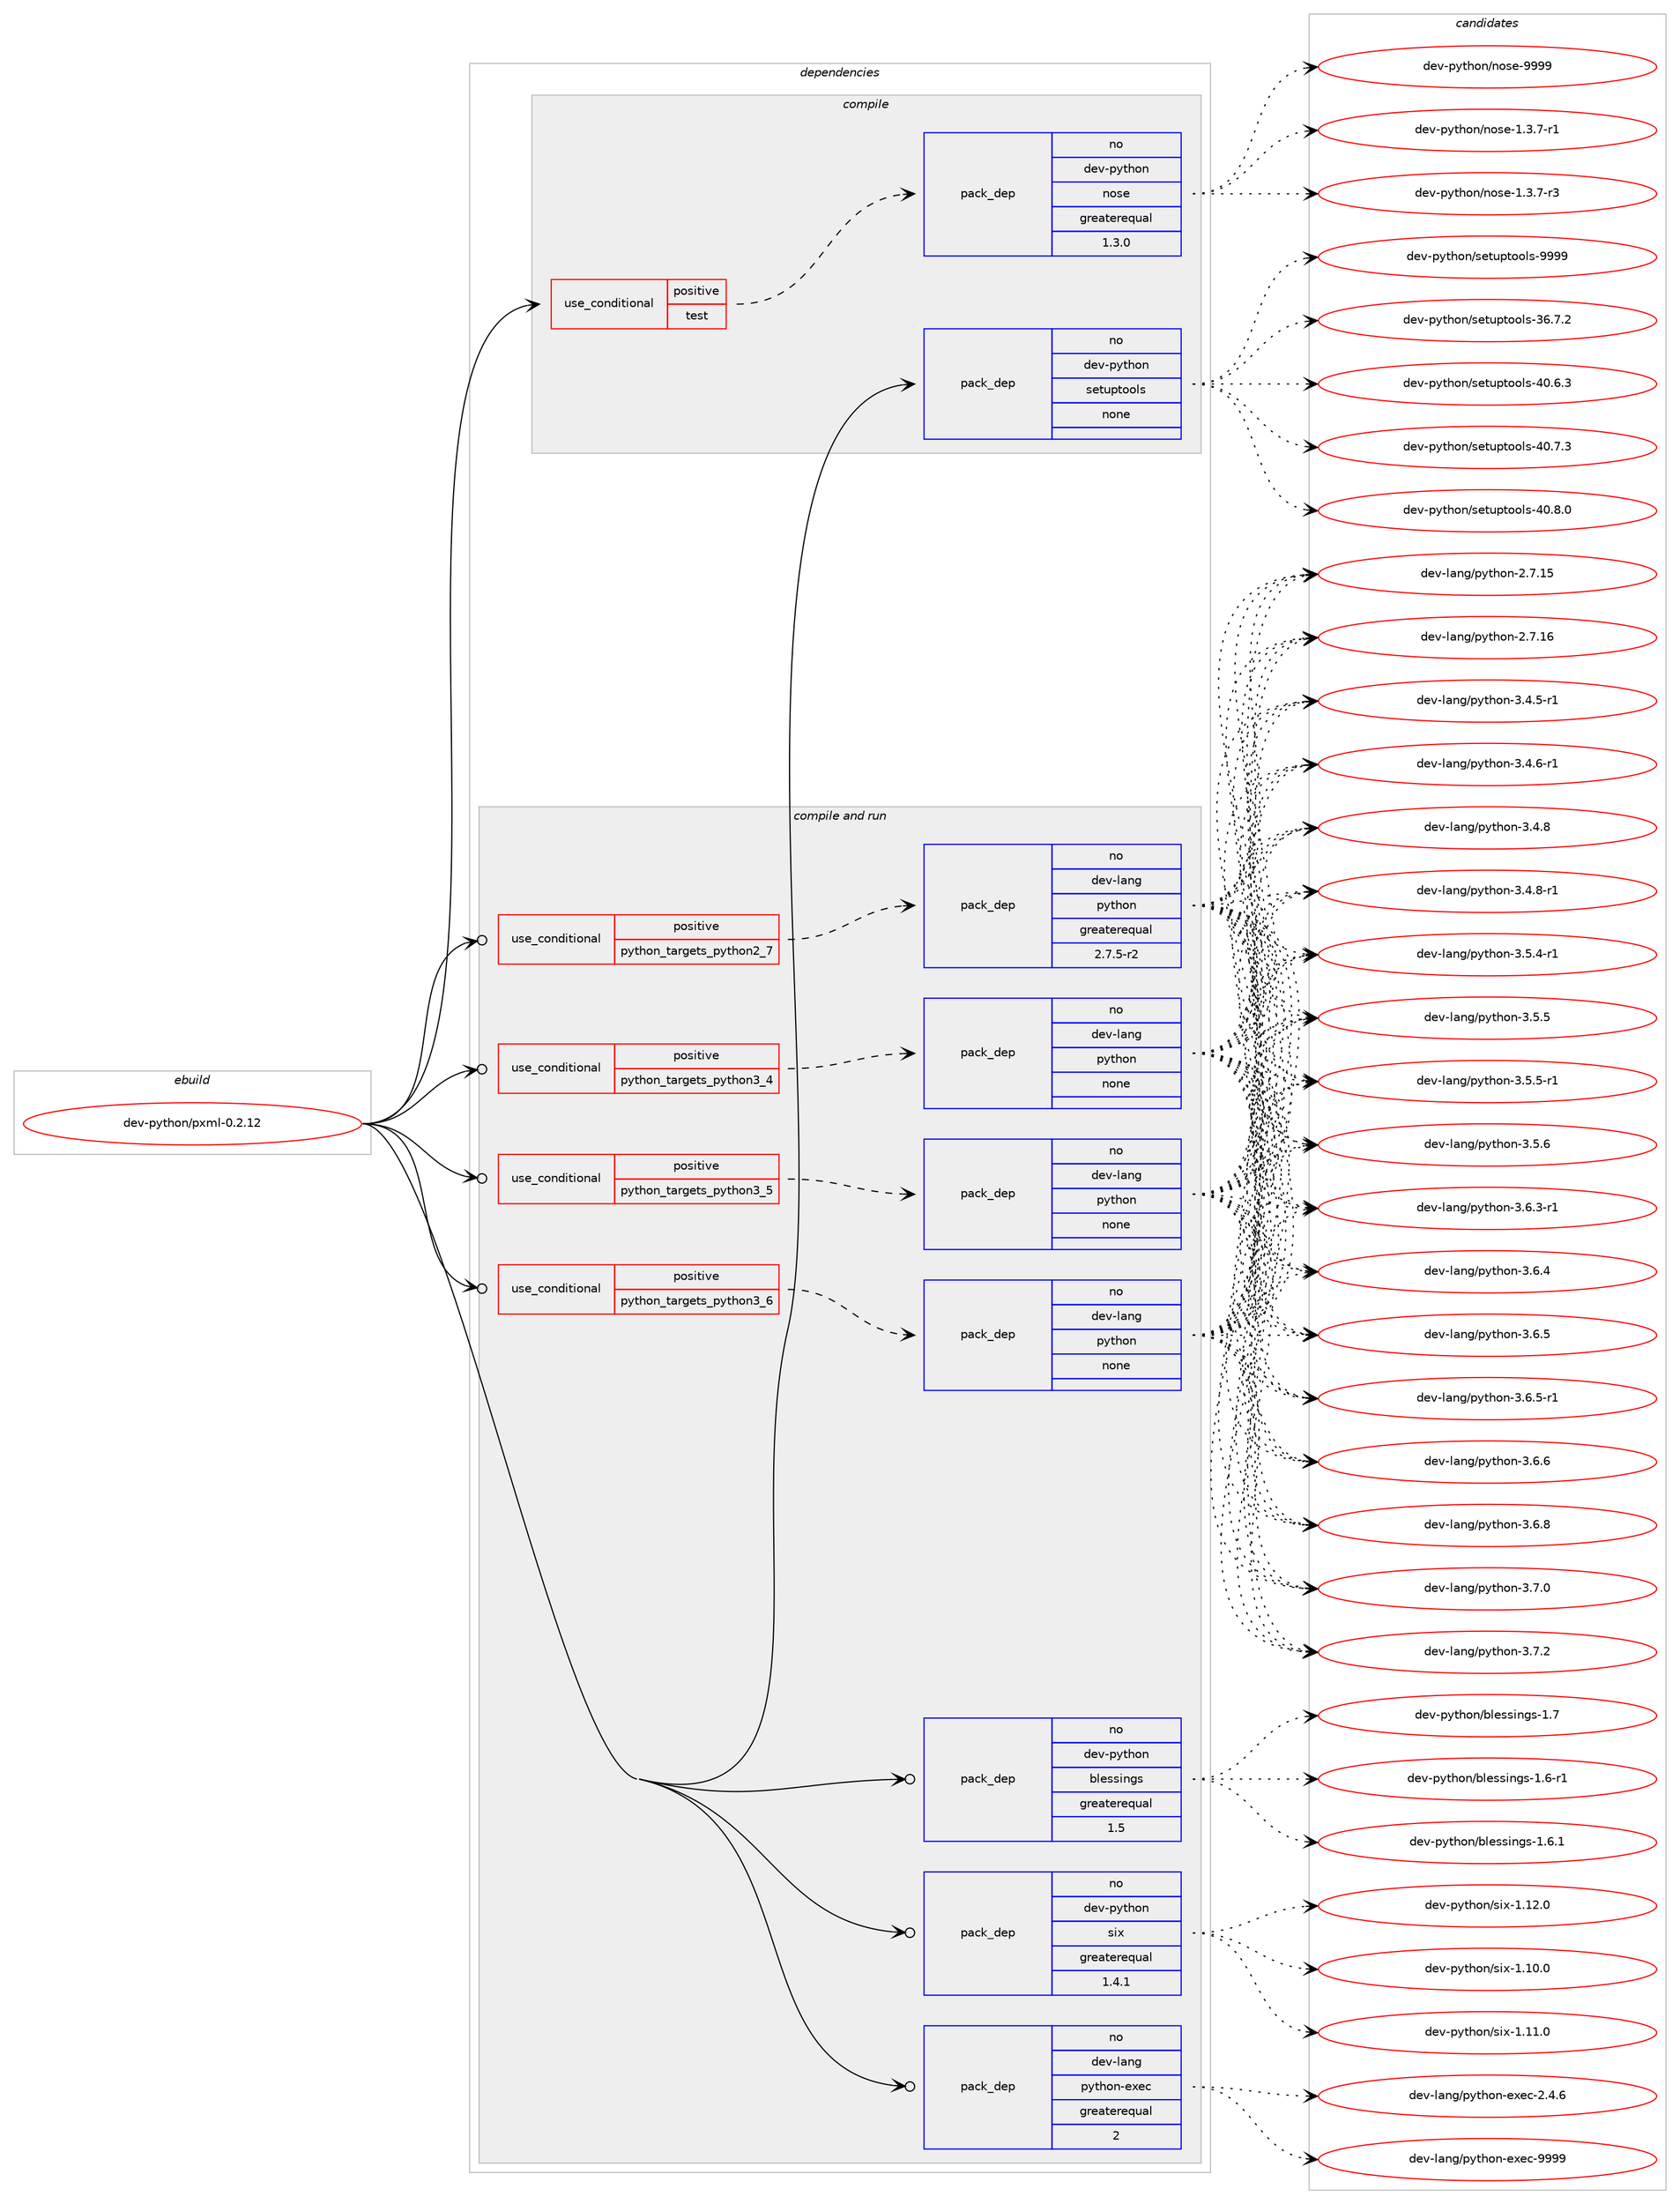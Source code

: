 digraph prolog {

# *************
# Graph options
# *************

newrank=true;
concentrate=true;
compound=true;
graph [rankdir=LR,fontname=Helvetica,fontsize=10,ranksep=1.5];#, ranksep=2.5, nodesep=0.2];
edge  [arrowhead=vee];
node  [fontname=Helvetica,fontsize=10];

# **********
# The ebuild
# **********

subgraph cluster_leftcol {
color=gray;
rank=same;
label=<<i>ebuild</i>>;
id [label="dev-python/pxml-0.2.12", color=red, width=4, href="../dev-python/pxml-0.2.12.svg"];
}

# ****************
# The dependencies
# ****************

subgraph cluster_midcol {
color=gray;
label=<<i>dependencies</i>>;
subgraph cluster_compile {
fillcolor="#eeeeee";
style=filled;
label=<<i>compile</i>>;
subgraph cond380029 {
dependency1427131 [label=<<TABLE BORDER="0" CELLBORDER="1" CELLSPACING="0" CELLPADDING="4"><TR><TD ROWSPAN="3" CELLPADDING="10">use_conditional</TD></TR><TR><TD>positive</TD></TR><TR><TD>test</TD></TR></TABLE>>, shape=none, color=red];
subgraph pack1023788 {
dependency1427132 [label=<<TABLE BORDER="0" CELLBORDER="1" CELLSPACING="0" CELLPADDING="4" WIDTH="220"><TR><TD ROWSPAN="6" CELLPADDING="30">pack_dep</TD></TR><TR><TD WIDTH="110">no</TD></TR><TR><TD>dev-python</TD></TR><TR><TD>nose</TD></TR><TR><TD>greaterequal</TD></TR><TR><TD>1.3.0</TD></TR></TABLE>>, shape=none, color=blue];
}
dependency1427131:e -> dependency1427132:w [weight=20,style="dashed",arrowhead="vee"];
}
id:e -> dependency1427131:w [weight=20,style="solid",arrowhead="vee"];
subgraph pack1023789 {
dependency1427133 [label=<<TABLE BORDER="0" CELLBORDER="1" CELLSPACING="0" CELLPADDING="4" WIDTH="220"><TR><TD ROWSPAN="6" CELLPADDING="30">pack_dep</TD></TR><TR><TD WIDTH="110">no</TD></TR><TR><TD>dev-python</TD></TR><TR><TD>setuptools</TD></TR><TR><TD>none</TD></TR><TR><TD></TD></TR></TABLE>>, shape=none, color=blue];
}
id:e -> dependency1427133:w [weight=20,style="solid",arrowhead="vee"];
}
subgraph cluster_compileandrun {
fillcolor="#eeeeee";
style=filled;
label=<<i>compile and run</i>>;
subgraph cond380030 {
dependency1427134 [label=<<TABLE BORDER="0" CELLBORDER="1" CELLSPACING="0" CELLPADDING="4"><TR><TD ROWSPAN="3" CELLPADDING="10">use_conditional</TD></TR><TR><TD>positive</TD></TR><TR><TD>python_targets_python2_7</TD></TR></TABLE>>, shape=none, color=red];
subgraph pack1023790 {
dependency1427135 [label=<<TABLE BORDER="0" CELLBORDER="1" CELLSPACING="0" CELLPADDING="4" WIDTH="220"><TR><TD ROWSPAN="6" CELLPADDING="30">pack_dep</TD></TR><TR><TD WIDTH="110">no</TD></TR><TR><TD>dev-lang</TD></TR><TR><TD>python</TD></TR><TR><TD>greaterequal</TD></TR><TR><TD>2.7.5-r2</TD></TR></TABLE>>, shape=none, color=blue];
}
dependency1427134:e -> dependency1427135:w [weight=20,style="dashed",arrowhead="vee"];
}
id:e -> dependency1427134:w [weight=20,style="solid",arrowhead="odotvee"];
subgraph cond380031 {
dependency1427136 [label=<<TABLE BORDER="0" CELLBORDER="1" CELLSPACING="0" CELLPADDING="4"><TR><TD ROWSPAN="3" CELLPADDING="10">use_conditional</TD></TR><TR><TD>positive</TD></TR><TR><TD>python_targets_python3_4</TD></TR></TABLE>>, shape=none, color=red];
subgraph pack1023791 {
dependency1427137 [label=<<TABLE BORDER="0" CELLBORDER="1" CELLSPACING="0" CELLPADDING="4" WIDTH="220"><TR><TD ROWSPAN="6" CELLPADDING="30">pack_dep</TD></TR><TR><TD WIDTH="110">no</TD></TR><TR><TD>dev-lang</TD></TR><TR><TD>python</TD></TR><TR><TD>none</TD></TR><TR><TD></TD></TR></TABLE>>, shape=none, color=blue];
}
dependency1427136:e -> dependency1427137:w [weight=20,style="dashed",arrowhead="vee"];
}
id:e -> dependency1427136:w [weight=20,style="solid",arrowhead="odotvee"];
subgraph cond380032 {
dependency1427138 [label=<<TABLE BORDER="0" CELLBORDER="1" CELLSPACING="0" CELLPADDING="4"><TR><TD ROWSPAN="3" CELLPADDING="10">use_conditional</TD></TR><TR><TD>positive</TD></TR><TR><TD>python_targets_python3_5</TD></TR></TABLE>>, shape=none, color=red];
subgraph pack1023792 {
dependency1427139 [label=<<TABLE BORDER="0" CELLBORDER="1" CELLSPACING="0" CELLPADDING="4" WIDTH="220"><TR><TD ROWSPAN="6" CELLPADDING="30">pack_dep</TD></TR><TR><TD WIDTH="110">no</TD></TR><TR><TD>dev-lang</TD></TR><TR><TD>python</TD></TR><TR><TD>none</TD></TR><TR><TD></TD></TR></TABLE>>, shape=none, color=blue];
}
dependency1427138:e -> dependency1427139:w [weight=20,style="dashed",arrowhead="vee"];
}
id:e -> dependency1427138:w [weight=20,style="solid",arrowhead="odotvee"];
subgraph cond380033 {
dependency1427140 [label=<<TABLE BORDER="0" CELLBORDER="1" CELLSPACING="0" CELLPADDING="4"><TR><TD ROWSPAN="3" CELLPADDING="10">use_conditional</TD></TR><TR><TD>positive</TD></TR><TR><TD>python_targets_python3_6</TD></TR></TABLE>>, shape=none, color=red];
subgraph pack1023793 {
dependency1427141 [label=<<TABLE BORDER="0" CELLBORDER="1" CELLSPACING="0" CELLPADDING="4" WIDTH="220"><TR><TD ROWSPAN="6" CELLPADDING="30">pack_dep</TD></TR><TR><TD WIDTH="110">no</TD></TR><TR><TD>dev-lang</TD></TR><TR><TD>python</TD></TR><TR><TD>none</TD></TR><TR><TD></TD></TR></TABLE>>, shape=none, color=blue];
}
dependency1427140:e -> dependency1427141:w [weight=20,style="dashed",arrowhead="vee"];
}
id:e -> dependency1427140:w [weight=20,style="solid",arrowhead="odotvee"];
subgraph pack1023794 {
dependency1427142 [label=<<TABLE BORDER="0" CELLBORDER="1" CELLSPACING="0" CELLPADDING="4" WIDTH="220"><TR><TD ROWSPAN="6" CELLPADDING="30">pack_dep</TD></TR><TR><TD WIDTH="110">no</TD></TR><TR><TD>dev-lang</TD></TR><TR><TD>python-exec</TD></TR><TR><TD>greaterequal</TD></TR><TR><TD>2</TD></TR></TABLE>>, shape=none, color=blue];
}
id:e -> dependency1427142:w [weight=20,style="solid",arrowhead="odotvee"];
subgraph pack1023795 {
dependency1427143 [label=<<TABLE BORDER="0" CELLBORDER="1" CELLSPACING="0" CELLPADDING="4" WIDTH="220"><TR><TD ROWSPAN="6" CELLPADDING="30">pack_dep</TD></TR><TR><TD WIDTH="110">no</TD></TR><TR><TD>dev-python</TD></TR><TR><TD>blessings</TD></TR><TR><TD>greaterequal</TD></TR><TR><TD>1.5</TD></TR></TABLE>>, shape=none, color=blue];
}
id:e -> dependency1427143:w [weight=20,style="solid",arrowhead="odotvee"];
subgraph pack1023796 {
dependency1427144 [label=<<TABLE BORDER="0" CELLBORDER="1" CELLSPACING="0" CELLPADDING="4" WIDTH="220"><TR><TD ROWSPAN="6" CELLPADDING="30">pack_dep</TD></TR><TR><TD WIDTH="110">no</TD></TR><TR><TD>dev-python</TD></TR><TR><TD>six</TD></TR><TR><TD>greaterequal</TD></TR><TR><TD>1.4.1</TD></TR></TABLE>>, shape=none, color=blue];
}
id:e -> dependency1427144:w [weight=20,style="solid",arrowhead="odotvee"];
}
subgraph cluster_run {
fillcolor="#eeeeee";
style=filled;
label=<<i>run</i>>;
}
}

# **************
# The candidates
# **************

subgraph cluster_choices {
rank=same;
color=gray;
label=<<i>candidates</i>>;

subgraph choice1023788 {
color=black;
nodesep=1;
choice10010111845112121116104111110471101111151014549465146554511449 [label="dev-python/nose-1.3.7-r1", color=red, width=4,href="../dev-python/nose-1.3.7-r1.svg"];
choice10010111845112121116104111110471101111151014549465146554511451 [label="dev-python/nose-1.3.7-r3", color=red, width=4,href="../dev-python/nose-1.3.7-r3.svg"];
choice10010111845112121116104111110471101111151014557575757 [label="dev-python/nose-9999", color=red, width=4,href="../dev-python/nose-9999.svg"];
dependency1427132:e -> choice10010111845112121116104111110471101111151014549465146554511449:w [style=dotted,weight="100"];
dependency1427132:e -> choice10010111845112121116104111110471101111151014549465146554511451:w [style=dotted,weight="100"];
dependency1427132:e -> choice10010111845112121116104111110471101111151014557575757:w [style=dotted,weight="100"];
}
subgraph choice1023789 {
color=black;
nodesep=1;
choice100101118451121211161041111104711510111611711211611111110811545515446554650 [label="dev-python/setuptools-36.7.2", color=red, width=4,href="../dev-python/setuptools-36.7.2.svg"];
choice100101118451121211161041111104711510111611711211611111110811545524846544651 [label="dev-python/setuptools-40.6.3", color=red, width=4,href="../dev-python/setuptools-40.6.3.svg"];
choice100101118451121211161041111104711510111611711211611111110811545524846554651 [label="dev-python/setuptools-40.7.3", color=red, width=4,href="../dev-python/setuptools-40.7.3.svg"];
choice100101118451121211161041111104711510111611711211611111110811545524846564648 [label="dev-python/setuptools-40.8.0", color=red, width=4,href="../dev-python/setuptools-40.8.0.svg"];
choice10010111845112121116104111110471151011161171121161111111081154557575757 [label="dev-python/setuptools-9999", color=red, width=4,href="../dev-python/setuptools-9999.svg"];
dependency1427133:e -> choice100101118451121211161041111104711510111611711211611111110811545515446554650:w [style=dotted,weight="100"];
dependency1427133:e -> choice100101118451121211161041111104711510111611711211611111110811545524846544651:w [style=dotted,weight="100"];
dependency1427133:e -> choice100101118451121211161041111104711510111611711211611111110811545524846554651:w [style=dotted,weight="100"];
dependency1427133:e -> choice100101118451121211161041111104711510111611711211611111110811545524846564648:w [style=dotted,weight="100"];
dependency1427133:e -> choice10010111845112121116104111110471151011161171121161111111081154557575757:w [style=dotted,weight="100"];
}
subgraph choice1023790 {
color=black;
nodesep=1;
choice10010111845108971101034711212111610411111045504655464953 [label="dev-lang/python-2.7.15", color=red, width=4,href="../dev-lang/python-2.7.15.svg"];
choice10010111845108971101034711212111610411111045504655464954 [label="dev-lang/python-2.7.16", color=red, width=4,href="../dev-lang/python-2.7.16.svg"];
choice1001011184510897110103471121211161041111104551465246534511449 [label="dev-lang/python-3.4.5-r1", color=red, width=4,href="../dev-lang/python-3.4.5-r1.svg"];
choice1001011184510897110103471121211161041111104551465246544511449 [label="dev-lang/python-3.4.6-r1", color=red, width=4,href="../dev-lang/python-3.4.6-r1.svg"];
choice100101118451089711010347112121116104111110455146524656 [label="dev-lang/python-3.4.8", color=red, width=4,href="../dev-lang/python-3.4.8.svg"];
choice1001011184510897110103471121211161041111104551465246564511449 [label="dev-lang/python-3.4.8-r1", color=red, width=4,href="../dev-lang/python-3.4.8-r1.svg"];
choice1001011184510897110103471121211161041111104551465346524511449 [label="dev-lang/python-3.5.4-r1", color=red, width=4,href="../dev-lang/python-3.5.4-r1.svg"];
choice100101118451089711010347112121116104111110455146534653 [label="dev-lang/python-3.5.5", color=red, width=4,href="../dev-lang/python-3.5.5.svg"];
choice1001011184510897110103471121211161041111104551465346534511449 [label="dev-lang/python-3.5.5-r1", color=red, width=4,href="../dev-lang/python-3.5.5-r1.svg"];
choice100101118451089711010347112121116104111110455146534654 [label="dev-lang/python-3.5.6", color=red, width=4,href="../dev-lang/python-3.5.6.svg"];
choice1001011184510897110103471121211161041111104551465446514511449 [label="dev-lang/python-3.6.3-r1", color=red, width=4,href="../dev-lang/python-3.6.3-r1.svg"];
choice100101118451089711010347112121116104111110455146544652 [label="dev-lang/python-3.6.4", color=red, width=4,href="../dev-lang/python-3.6.4.svg"];
choice100101118451089711010347112121116104111110455146544653 [label="dev-lang/python-3.6.5", color=red, width=4,href="../dev-lang/python-3.6.5.svg"];
choice1001011184510897110103471121211161041111104551465446534511449 [label="dev-lang/python-3.6.5-r1", color=red, width=4,href="../dev-lang/python-3.6.5-r1.svg"];
choice100101118451089711010347112121116104111110455146544654 [label="dev-lang/python-3.6.6", color=red, width=4,href="../dev-lang/python-3.6.6.svg"];
choice100101118451089711010347112121116104111110455146544656 [label="dev-lang/python-3.6.8", color=red, width=4,href="../dev-lang/python-3.6.8.svg"];
choice100101118451089711010347112121116104111110455146554648 [label="dev-lang/python-3.7.0", color=red, width=4,href="../dev-lang/python-3.7.0.svg"];
choice100101118451089711010347112121116104111110455146554650 [label="dev-lang/python-3.7.2", color=red, width=4,href="../dev-lang/python-3.7.2.svg"];
dependency1427135:e -> choice10010111845108971101034711212111610411111045504655464953:w [style=dotted,weight="100"];
dependency1427135:e -> choice10010111845108971101034711212111610411111045504655464954:w [style=dotted,weight="100"];
dependency1427135:e -> choice1001011184510897110103471121211161041111104551465246534511449:w [style=dotted,weight="100"];
dependency1427135:e -> choice1001011184510897110103471121211161041111104551465246544511449:w [style=dotted,weight="100"];
dependency1427135:e -> choice100101118451089711010347112121116104111110455146524656:w [style=dotted,weight="100"];
dependency1427135:e -> choice1001011184510897110103471121211161041111104551465246564511449:w [style=dotted,weight="100"];
dependency1427135:e -> choice1001011184510897110103471121211161041111104551465346524511449:w [style=dotted,weight="100"];
dependency1427135:e -> choice100101118451089711010347112121116104111110455146534653:w [style=dotted,weight="100"];
dependency1427135:e -> choice1001011184510897110103471121211161041111104551465346534511449:w [style=dotted,weight="100"];
dependency1427135:e -> choice100101118451089711010347112121116104111110455146534654:w [style=dotted,weight="100"];
dependency1427135:e -> choice1001011184510897110103471121211161041111104551465446514511449:w [style=dotted,weight="100"];
dependency1427135:e -> choice100101118451089711010347112121116104111110455146544652:w [style=dotted,weight="100"];
dependency1427135:e -> choice100101118451089711010347112121116104111110455146544653:w [style=dotted,weight="100"];
dependency1427135:e -> choice1001011184510897110103471121211161041111104551465446534511449:w [style=dotted,weight="100"];
dependency1427135:e -> choice100101118451089711010347112121116104111110455146544654:w [style=dotted,weight="100"];
dependency1427135:e -> choice100101118451089711010347112121116104111110455146544656:w [style=dotted,weight="100"];
dependency1427135:e -> choice100101118451089711010347112121116104111110455146554648:w [style=dotted,weight="100"];
dependency1427135:e -> choice100101118451089711010347112121116104111110455146554650:w [style=dotted,weight="100"];
}
subgraph choice1023791 {
color=black;
nodesep=1;
choice10010111845108971101034711212111610411111045504655464953 [label="dev-lang/python-2.7.15", color=red, width=4,href="../dev-lang/python-2.7.15.svg"];
choice10010111845108971101034711212111610411111045504655464954 [label="dev-lang/python-2.7.16", color=red, width=4,href="../dev-lang/python-2.7.16.svg"];
choice1001011184510897110103471121211161041111104551465246534511449 [label="dev-lang/python-3.4.5-r1", color=red, width=4,href="../dev-lang/python-3.4.5-r1.svg"];
choice1001011184510897110103471121211161041111104551465246544511449 [label="dev-lang/python-3.4.6-r1", color=red, width=4,href="../dev-lang/python-3.4.6-r1.svg"];
choice100101118451089711010347112121116104111110455146524656 [label="dev-lang/python-3.4.8", color=red, width=4,href="../dev-lang/python-3.4.8.svg"];
choice1001011184510897110103471121211161041111104551465246564511449 [label="dev-lang/python-3.4.8-r1", color=red, width=4,href="../dev-lang/python-3.4.8-r1.svg"];
choice1001011184510897110103471121211161041111104551465346524511449 [label="dev-lang/python-3.5.4-r1", color=red, width=4,href="../dev-lang/python-3.5.4-r1.svg"];
choice100101118451089711010347112121116104111110455146534653 [label="dev-lang/python-3.5.5", color=red, width=4,href="../dev-lang/python-3.5.5.svg"];
choice1001011184510897110103471121211161041111104551465346534511449 [label="dev-lang/python-3.5.5-r1", color=red, width=4,href="../dev-lang/python-3.5.5-r1.svg"];
choice100101118451089711010347112121116104111110455146534654 [label="dev-lang/python-3.5.6", color=red, width=4,href="../dev-lang/python-3.5.6.svg"];
choice1001011184510897110103471121211161041111104551465446514511449 [label="dev-lang/python-3.6.3-r1", color=red, width=4,href="../dev-lang/python-3.6.3-r1.svg"];
choice100101118451089711010347112121116104111110455146544652 [label="dev-lang/python-3.6.4", color=red, width=4,href="../dev-lang/python-3.6.4.svg"];
choice100101118451089711010347112121116104111110455146544653 [label="dev-lang/python-3.6.5", color=red, width=4,href="../dev-lang/python-3.6.5.svg"];
choice1001011184510897110103471121211161041111104551465446534511449 [label="dev-lang/python-3.6.5-r1", color=red, width=4,href="../dev-lang/python-3.6.5-r1.svg"];
choice100101118451089711010347112121116104111110455146544654 [label="dev-lang/python-3.6.6", color=red, width=4,href="../dev-lang/python-3.6.6.svg"];
choice100101118451089711010347112121116104111110455146544656 [label="dev-lang/python-3.6.8", color=red, width=4,href="../dev-lang/python-3.6.8.svg"];
choice100101118451089711010347112121116104111110455146554648 [label="dev-lang/python-3.7.0", color=red, width=4,href="../dev-lang/python-3.7.0.svg"];
choice100101118451089711010347112121116104111110455146554650 [label="dev-lang/python-3.7.2", color=red, width=4,href="../dev-lang/python-3.7.2.svg"];
dependency1427137:e -> choice10010111845108971101034711212111610411111045504655464953:w [style=dotted,weight="100"];
dependency1427137:e -> choice10010111845108971101034711212111610411111045504655464954:w [style=dotted,weight="100"];
dependency1427137:e -> choice1001011184510897110103471121211161041111104551465246534511449:w [style=dotted,weight="100"];
dependency1427137:e -> choice1001011184510897110103471121211161041111104551465246544511449:w [style=dotted,weight="100"];
dependency1427137:e -> choice100101118451089711010347112121116104111110455146524656:w [style=dotted,weight="100"];
dependency1427137:e -> choice1001011184510897110103471121211161041111104551465246564511449:w [style=dotted,weight="100"];
dependency1427137:e -> choice1001011184510897110103471121211161041111104551465346524511449:w [style=dotted,weight="100"];
dependency1427137:e -> choice100101118451089711010347112121116104111110455146534653:w [style=dotted,weight="100"];
dependency1427137:e -> choice1001011184510897110103471121211161041111104551465346534511449:w [style=dotted,weight="100"];
dependency1427137:e -> choice100101118451089711010347112121116104111110455146534654:w [style=dotted,weight="100"];
dependency1427137:e -> choice1001011184510897110103471121211161041111104551465446514511449:w [style=dotted,weight="100"];
dependency1427137:e -> choice100101118451089711010347112121116104111110455146544652:w [style=dotted,weight="100"];
dependency1427137:e -> choice100101118451089711010347112121116104111110455146544653:w [style=dotted,weight="100"];
dependency1427137:e -> choice1001011184510897110103471121211161041111104551465446534511449:w [style=dotted,weight="100"];
dependency1427137:e -> choice100101118451089711010347112121116104111110455146544654:w [style=dotted,weight="100"];
dependency1427137:e -> choice100101118451089711010347112121116104111110455146544656:w [style=dotted,weight="100"];
dependency1427137:e -> choice100101118451089711010347112121116104111110455146554648:w [style=dotted,weight="100"];
dependency1427137:e -> choice100101118451089711010347112121116104111110455146554650:w [style=dotted,weight="100"];
}
subgraph choice1023792 {
color=black;
nodesep=1;
choice10010111845108971101034711212111610411111045504655464953 [label="dev-lang/python-2.7.15", color=red, width=4,href="../dev-lang/python-2.7.15.svg"];
choice10010111845108971101034711212111610411111045504655464954 [label="dev-lang/python-2.7.16", color=red, width=4,href="../dev-lang/python-2.7.16.svg"];
choice1001011184510897110103471121211161041111104551465246534511449 [label="dev-lang/python-3.4.5-r1", color=red, width=4,href="../dev-lang/python-3.4.5-r1.svg"];
choice1001011184510897110103471121211161041111104551465246544511449 [label="dev-lang/python-3.4.6-r1", color=red, width=4,href="../dev-lang/python-3.4.6-r1.svg"];
choice100101118451089711010347112121116104111110455146524656 [label="dev-lang/python-3.4.8", color=red, width=4,href="../dev-lang/python-3.4.8.svg"];
choice1001011184510897110103471121211161041111104551465246564511449 [label="dev-lang/python-3.4.8-r1", color=red, width=4,href="../dev-lang/python-3.4.8-r1.svg"];
choice1001011184510897110103471121211161041111104551465346524511449 [label="dev-lang/python-3.5.4-r1", color=red, width=4,href="../dev-lang/python-3.5.4-r1.svg"];
choice100101118451089711010347112121116104111110455146534653 [label="dev-lang/python-3.5.5", color=red, width=4,href="../dev-lang/python-3.5.5.svg"];
choice1001011184510897110103471121211161041111104551465346534511449 [label="dev-lang/python-3.5.5-r1", color=red, width=4,href="../dev-lang/python-3.5.5-r1.svg"];
choice100101118451089711010347112121116104111110455146534654 [label="dev-lang/python-3.5.6", color=red, width=4,href="../dev-lang/python-3.5.6.svg"];
choice1001011184510897110103471121211161041111104551465446514511449 [label="dev-lang/python-3.6.3-r1", color=red, width=4,href="../dev-lang/python-3.6.3-r1.svg"];
choice100101118451089711010347112121116104111110455146544652 [label="dev-lang/python-3.6.4", color=red, width=4,href="../dev-lang/python-3.6.4.svg"];
choice100101118451089711010347112121116104111110455146544653 [label="dev-lang/python-3.6.5", color=red, width=4,href="../dev-lang/python-3.6.5.svg"];
choice1001011184510897110103471121211161041111104551465446534511449 [label="dev-lang/python-3.6.5-r1", color=red, width=4,href="../dev-lang/python-3.6.5-r1.svg"];
choice100101118451089711010347112121116104111110455146544654 [label="dev-lang/python-3.6.6", color=red, width=4,href="../dev-lang/python-3.6.6.svg"];
choice100101118451089711010347112121116104111110455146544656 [label="dev-lang/python-3.6.8", color=red, width=4,href="../dev-lang/python-3.6.8.svg"];
choice100101118451089711010347112121116104111110455146554648 [label="dev-lang/python-3.7.0", color=red, width=4,href="../dev-lang/python-3.7.0.svg"];
choice100101118451089711010347112121116104111110455146554650 [label="dev-lang/python-3.7.2", color=red, width=4,href="../dev-lang/python-3.7.2.svg"];
dependency1427139:e -> choice10010111845108971101034711212111610411111045504655464953:w [style=dotted,weight="100"];
dependency1427139:e -> choice10010111845108971101034711212111610411111045504655464954:w [style=dotted,weight="100"];
dependency1427139:e -> choice1001011184510897110103471121211161041111104551465246534511449:w [style=dotted,weight="100"];
dependency1427139:e -> choice1001011184510897110103471121211161041111104551465246544511449:w [style=dotted,weight="100"];
dependency1427139:e -> choice100101118451089711010347112121116104111110455146524656:w [style=dotted,weight="100"];
dependency1427139:e -> choice1001011184510897110103471121211161041111104551465246564511449:w [style=dotted,weight="100"];
dependency1427139:e -> choice1001011184510897110103471121211161041111104551465346524511449:w [style=dotted,weight="100"];
dependency1427139:e -> choice100101118451089711010347112121116104111110455146534653:w [style=dotted,weight="100"];
dependency1427139:e -> choice1001011184510897110103471121211161041111104551465346534511449:w [style=dotted,weight="100"];
dependency1427139:e -> choice100101118451089711010347112121116104111110455146534654:w [style=dotted,weight="100"];
dependency1427139:e -> choice1001011184510897110103471121211161041111104551465446514511449:w [style=dotted,weight="100"];
dependency1427139:e -> choice100101118451089711010347112121116104111110455146544652:w [style=dotted,weight="100"];
dependency1427139:e -> choice100101118451089711010347112121116104111110455146544653:w [style=dotted,weight="100"];
dependency1427139:e -> choice1001011184510897110103471121211161041111104551465446534511449:w [style=dotted,weight="100"];
dependency1427139:e -> choice100101118451089711010347112121116104111110455146544654:w [style=dotted,weight="100"];
dependency1427139:e -> choice100101118451089711010347112121116104111110455146544656:w [style=dotted,weight="100"];
dependency1427139:e -> choice100101118451089711010347112121116104111110455146554648:w [style=dotted,weight="100"];
dependency1427139:e -> choice100101118451089711010347112121116104111110455146554650:w [style=dotted,weight="100"];
}
subgraph choice1023793 {
color=black;
nodesep=1;
choice10010111845108971101034711212111610411111045504655464953 [label="dev-lang/python-2.7.15", color=red, width=4,href="../dev-lang/python-2.7.15.svg"];
choice10010111845108971101034711212111610411111045504655464954 [label="dev-lang/python-2.7.16", color=red, width=4,href="../dev-lang/python-2.7.16.svg"];
choice1001011184510897110103471121211161041111104551465246534511449 [label="dev-lang/python-3.4.5-r1", color=red, width=4,href="../dev-lang/python-3.4.5-r1.svg"];
choice1001011184510897110103471121211161041111104551465246544511449 [label="dev-lang/python-3.4.6-r1", color=red, width=4,href="../dev-lang/python-3.4.6-r1.svg"];
choice100101118451089711010347112121116104111110455146524656 [label="dev-lang/python-3.4.8", color=red, width=4,href="../dev-lang/python-3.4.8.svg"];
choice1001011184510897110103471121211161041111104551465246564511449 [label="dev-lang/python-3.4.8-r1", color=red, width=4,href="../dev-lang/python-3.4.8-r1.svg"];
choice1001011184510897110103471121211161041111104551465346524511449 [label="dev-lang/python-3.5.4-r1", color=red, width=4,href="../dev-lang/python-3.5.4-r1.svg"];
choice100101118451089711010347112121116104111110455146534653 [label="dev-lang/python-3.5.5", color=red, width=4,href="../dev-lang/python-3.5.5.svg"];
choice1001011184510897110103471121211161041111104551465346534511449 [label="dev-lang/python-3.5.5-r1", color=red, width=4,href="../dev-lang/python-3.5.5-r1.svg"];
choice100101118451089711010347112121116104111110455146534654 [label="dev-lang/python-3.5.6", color=red, width=4,href="../dev-lang/python-3.5.6.svg"];
choice1001011184510897110103471121211161041111104551465446514511449 [label="dev-lang/python-3.6.3-r1", color=red, width=4,href="../dev-lang/python-3.6.3-r1.svg"];
choice100101118451089711010347112121116104111110455146544652 [label="dev-lang/python-3.6.4", color=red, width=4,href="../dev-lang/python-3.6.4.svg"];
choice100101118451089711010347112121116104111110455146544653 [label="dev-lang/python-3.6.5", color=red, width=4,href="../dev-lang/python-3.6.5.svg"];
choice1001011184510897110103471121211161041111104551465446534511449 [label="dev-lang/python-3.6.5-r1", color=red, width=4,href="../dev-lang/python-3.6.5-r1.svg"];
choice100101118451089711010347112121116104111110455146544654 [label="dev-lang/python-3.6.6", color=red, width=4,href="../dev-lang/python-3.6.6.svg"];
choice100101118451089711010347112121116104111110455146544656 [label="dev-lang/python-3.6.8", color=red, width=4,href="../dev-lang/python-3.6.8.svg"];
choice100101118451089711010347112121116104111110455146554648 [label="dev-lang/python-3.7.0", color=red, width=4,href="../dev-lang/python-3.7.0.svg"];
choice100101118451089711010347112121116104111110455146554650 [label="dev-lang/python-3.7.2", color=red, width=4,href="../dev-lang/python-3.7.2.svg"];
dependency1427141:e -> choice10010111845108971101034711212111610411111045504655464953:w [style=dotted,weight="100"];
dependency1427141:e -> choice10010111845108971101034711212111610411111045504655464954:w [style=dotted,weight="100"];
dependency1427141:e -> choice1001011184510897110103471121211161041111104551465246534511449:w [style=dotted,weight="100"];
dependency1427141:e -> choice1001011184510897110103471121211161041111104551465246544511449:w [style=dotted,weight="100"];
dependency1427141:e -> choice100101118451089711010347112121116104111110455146524656:w [style=dotted,weight="100"];
dependency1427141:e -> choice1001011184510897110103471121211161041111104551465246564511449:w [style=dotted,weight="100"];
dependency1427141:e -> choice1001011184510897110103471121211161041111104551465346524511449:w [style=dotted,weight="100"];
dependency1427141:e -> choice100101118451089711010347112121116104111110455146534653:w [style=dotted,weight="100"];
dependency1427141:e -> choice1001011184510897110103471121211161041111104551465346534511449:w [style=dotted,weight="100"];
dependency1427141:e -> choice100101118451089711010347112121116104111110455146534654:w [style=dotted,weight="100"];
dependency1427141:e -> choice1001011184510897110103471121211161041111104551465446514511449:w [style=dotted,weight="100"];
dependency1427141:e -> choice100101118451089711010347112121116104111110455146544652:w [style=dotted,weight="100"];
dependency1427141:e -> choice100101118451089711010347112121116104111110455146544653:w [style=dotted,weight="100"];
dependency1427141:e -> choice1001011184510897110103471121211161041111104551465446534511449:w [style=dotted,weight="100"];
dependency1427141:e -> choice100101118451089711010347112121116104111110455146544654:w [style=dotted,weight="100"];
dependency1427141:e -> choice100101118451089711010347112121116104111110455146544656:w [style=dotted,weight="100"];
dependency1427141:e -> choice100101118451089711010347112121116104111110455146554648:w [style=dotted,weight="100"];
dependency1427141:e -> choice100101118451089711010347112121116104111110455146554650:w [style=dotted,weight="100"];
}
subgraph choice1023794 {
color=black;
nodesep=1;
choice1001011184510897110103471121211161041111104510112010199455046524654 [label="dev-lang/python-exec-2.4.6", color=red, width=4,href="../dev-lang/python-exec-2.4.6.svg"];
choice10010111845108971101034711212111610411111045101120101994557575757 [label="dev-lang/python-exec-9999", color=red, width=4,href="../dev-lang/python-exec-9999.svg"];
dependency1427142:e -> choice1001011184510897110103471121211161041111104510112010199455046524654:w [style=dotted,weight="100"];
dependency1427142:e -> choice10010111845108971101034711212111610411111045101120101994557575757:w [style=dotted,weight="100"];
}
subgraph choice1023795 {
color=black;
nodesep=1;
choice100101118451121211161041111104798108101115115105110103115454946544511449 [label="dev-python/blessings-1.6-r1", color=red, width=4,href="../dev-python/blessings-1.6-r1.svg"];
choice100101118451121211161041111104798108101115115105110103115454946544649 [label="dev-python/blessings-1.6.1", color=red, width=4,href="../dev-python/blessings-1.6.1.svg"];
choice10010111845112121116104111110479810810111511510511010311545494655 [label="dev-python/blessings-1.7", color=red, width=4,href="../dev-python/blessings-1.7.svg"];
dependency1427143:e -> choice100101118451121211161041111104798108101115115105110103115454946544511449:w [style=dotted,weight="100"];
dependency1427143:e -> choice100101118451121211161041111104798108101115115105110103115454946544649:w [style=dotted,weight="100"];
dependency1427143:e -> choice10010111845112121116104111110479810810111511510511010311545494655:w [style=dotted,weight="100"];
}
subgraph choice1023796 {
color=black;
nodesep=1;
choice100101118451121211161041111104711510512045494649484648 [label="dev-python/six-1.10.0", color=red, width=4,href="../dev-python/six-1.10.0.svg"];
choice100101118451121211161041111104711510512045494649494648 [label="dev-python/six-1.11.0", color=red, width=4,href="../dev-python/six-1.11.0.svg"];
choice100101118451121211161041111104711510512045494649504648 [label="dev-python/six-1.12.0", color=red, width=4,href="../dev-python/six-1.12.0.svg"];
dependency1427144:e -> choice100101118451121211161041111104711510512045494649484648:w [style=dotted,weight="100"];
dependency1427144:e -> choice100101118451121211161041111104711510512045494649494648:w [style=dotted,weight="100"];
dependency1427144:e -> choice100101118451121211161041111104711510512045494649504648:w [style=dotted,weight="100"];
}
}

}
